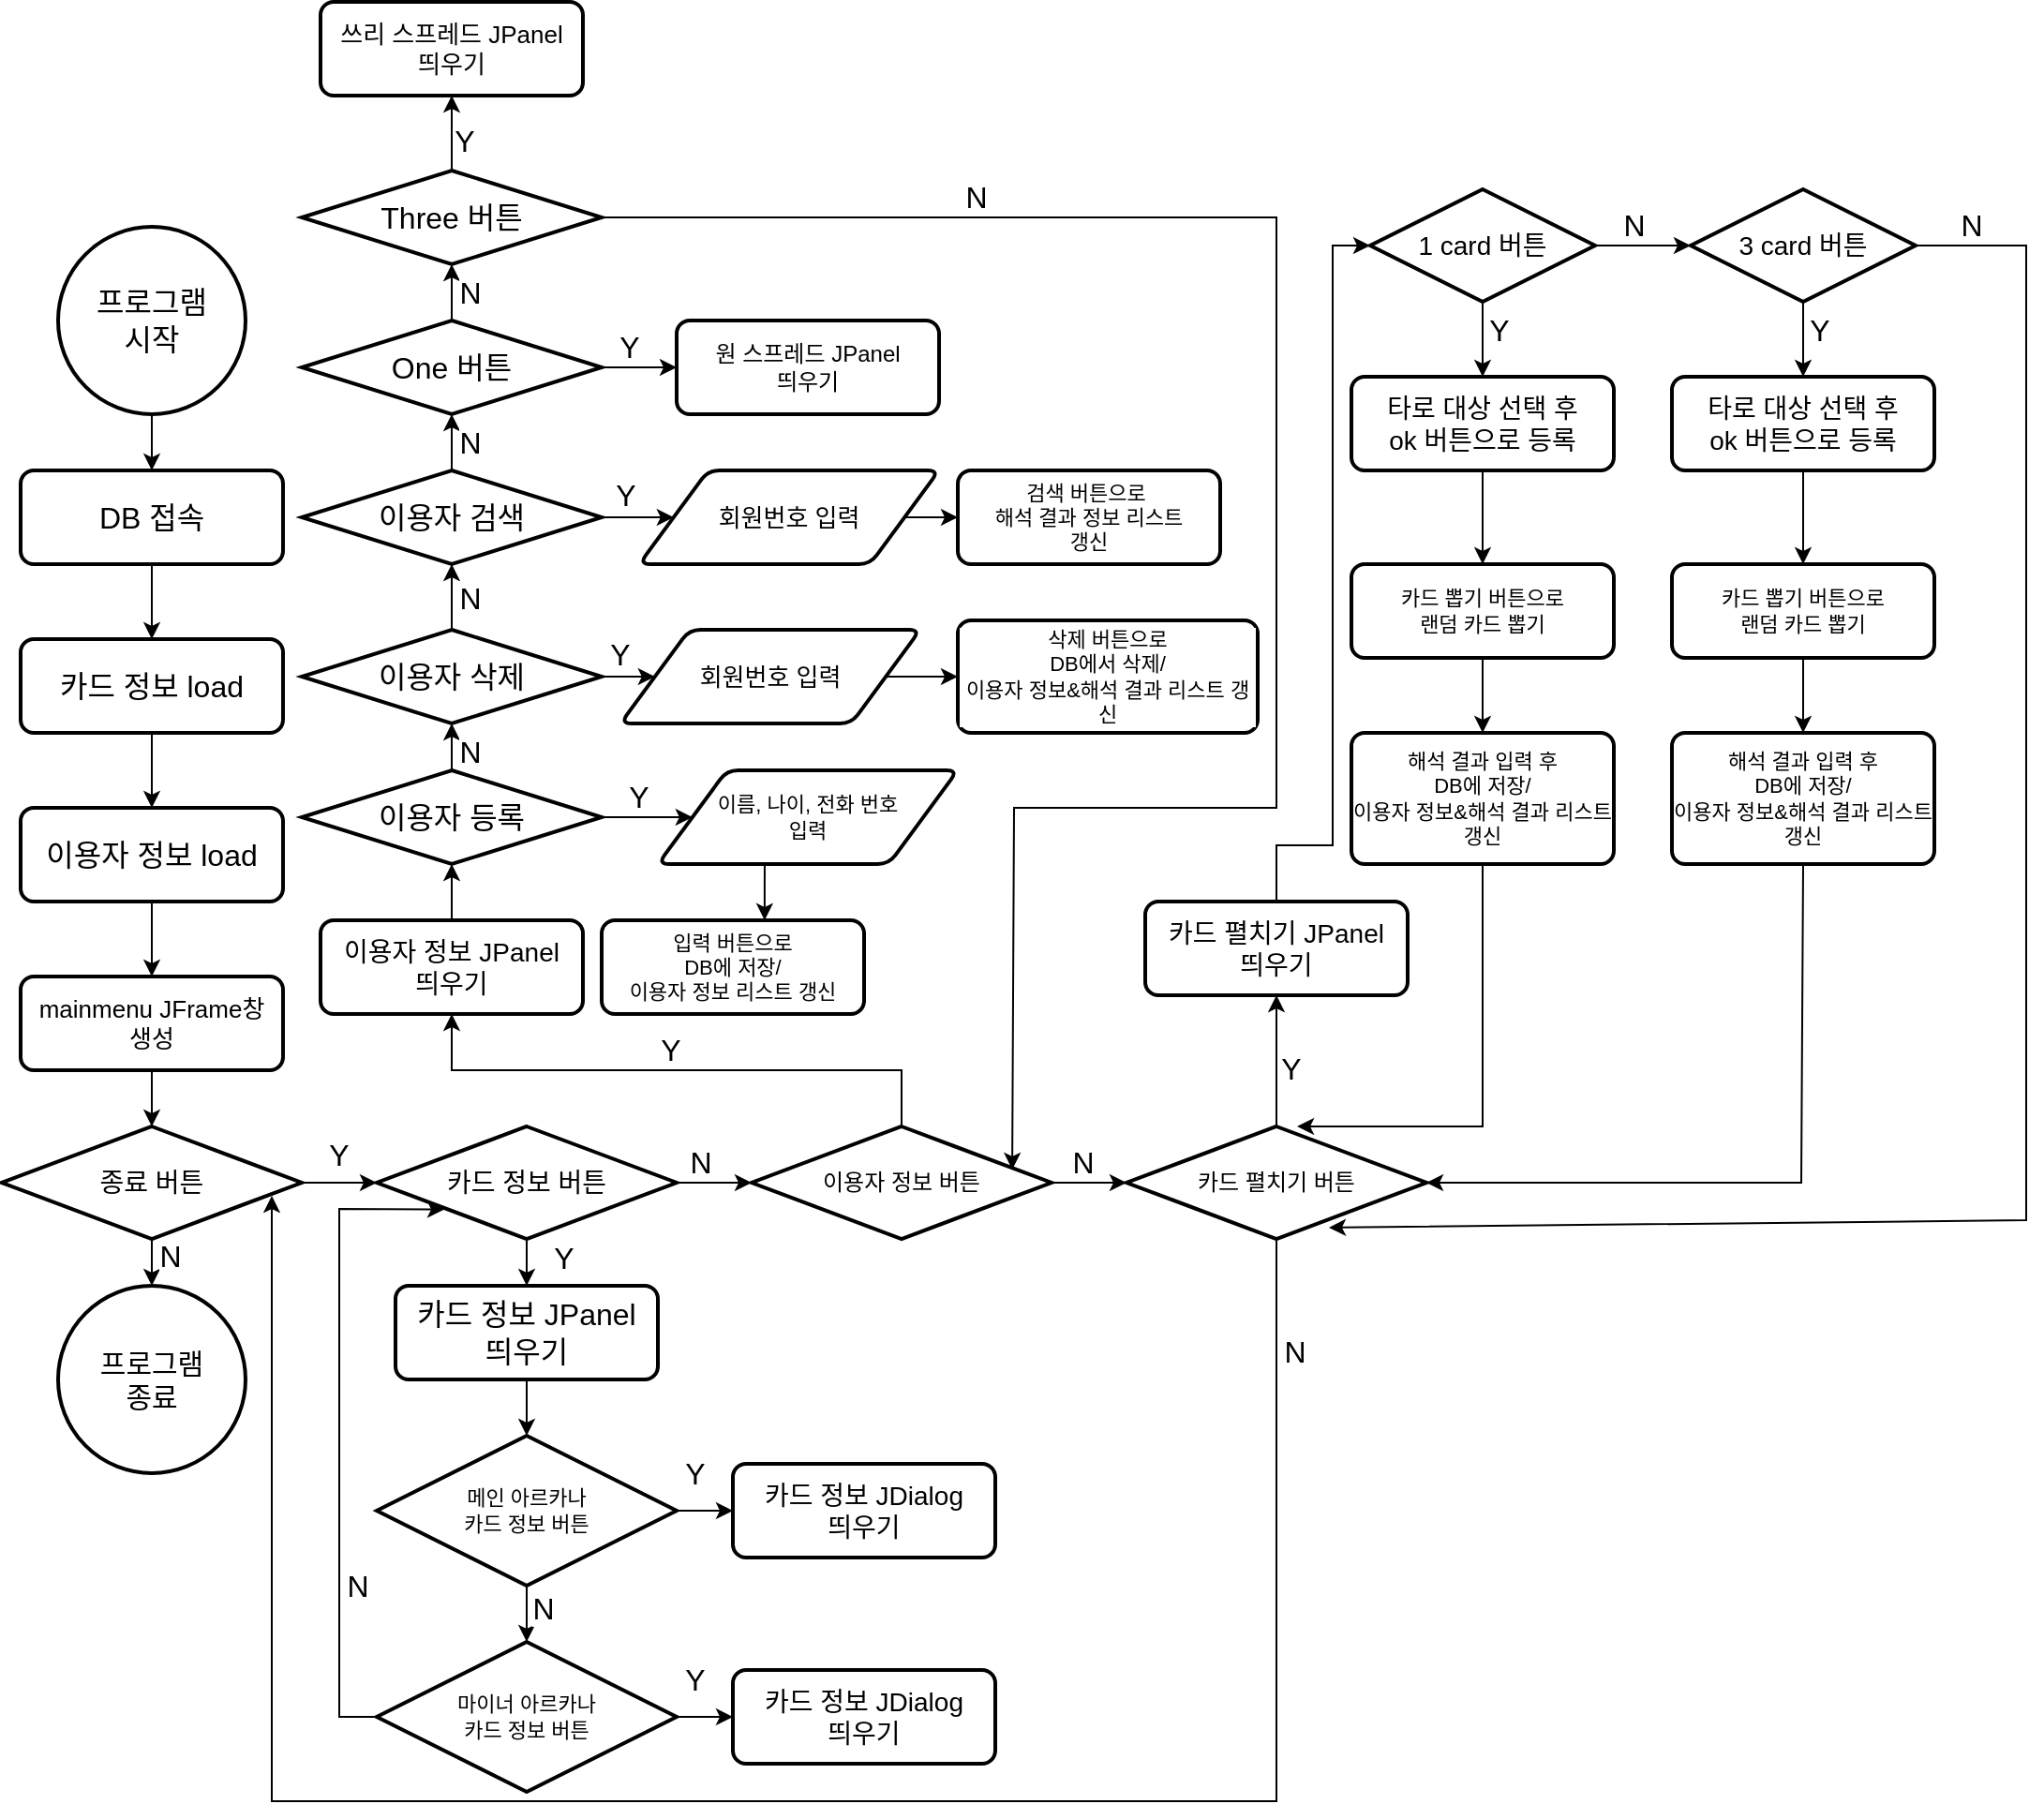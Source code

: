 <mxfile version="26.1.2">
  <diagram name="페이지-1" id="ARJOQIbu2-qGyVs0x3bv">
    <mxGraphModel dx="794" dy="1893" grid="1" gridSize="10" guides="1" tooltips="1" connect="1" arrows="1" fold="1" page="1" pageScale="1" pageWidth="827" pageHeight="1169" math="0" shadow="0">
      <root>
        <mxCell id="0" />
        <mxCell id="1" parent="0" />
        <mxCell id="8qxIZzSABNLE7XRfmwXq-87" style="edgeStyle=orthogonalEdgeStyle;rounded=0;orthogonalLoop=1;jettySize=auto;html=1;entryX=0.5;entryY=0;entryDx=0;entryDy=0;" edge="1" parent="1" source="8qxIZzSABNLE7XRfmwXq-86" target="8qxIZzSABNLE7XRfmwXq-89">
          <mxGeometry relative="1" as="geometry">
            <mxPoint x="360" y="170" as="targetPoint" />
          </mxGeometry>
        </mxCell>
        <mxCell id="8qxIZzSABNLE7XRfmwXq-86" value="&lt;font style=&quot;font-size: 16px;&quot;&gt;프로그램&lt;/font&gt;&lt;div&gt;&lt;font style=&quot;font-size: 16px;&quot;&gt;시작&lt;/font&gt;&lt;/div&gt;" style="strokeWidth=2;html=1;shape=mxgraph.flowchart.start_2;whiteSpace=wrap;" vertex="1" parent="1">
          <mxGeometry x="310" y="10" width="100" height="100" as="geometry" />
        </mxCell>
        <mxCell id="8qxIZzSABNLE7XRfmwXq-90" style="edgeStyle=none;shape=connector;rounded=0;orthogonalLoop=1;jettySize=auto;html=1;strokeColor=default;align=center;verticalAlign=middle;fontFamily=Helvetica;fontSize=11;fontColor=default;labelBackgroundColor=default;endArrow=classic;" edge="1" parent="1" source="8qxIZzSABNLE7XRfmwXq-89" target="8qxIZzSABNLE7XRfmwXq-92">
          <mxGeometry relative="1" as="geometry">
            <mxPoint x="360" y="240" as="targetPoint" />
          </mxGeometry>
        </mxCell>
        <mxCell id="8qxIZzSABNLE7XRfmwXq-89" value="&lt;font style=&quot;font-size: 16px;&quot;&gt;DB 접속&lt;/font&gt;" style="rounded=1;whiteSpace=wrap;html=1;absoluteArcSize=1;arcSize=14;strokeWidth=2;fontFamily=Helvetica;fontSize=11;fontColor=default;labelBackgroundColor=default;" vertex="1" parent="1">
          <mxGeometry x="290" y="140" width="140" height="50" as="geometry" />
        </mxCell>
        <mxCell id="8qxIZzSABNLE7XRfmwXq-93" style="edgeStyle=none;shape=connector;rounded=0;orthogonalLoop=1;jettySize=auto;html=1;exitX=0.5;exitY=1;exitDx=0;exitDy=0;strokeColor=default;align=center;verticalAlign=middle;fontFamily=Helvetica;fontSize=11;fontColor=default;labelBackgroundColor=default;endArrow=classic;entryX=0.5;entryY=0;entryDx=0;entryDy=0;" edge="1" parent="1" source="8qxIZzSABNLE7XRfmwXq-92" target="8qxIZzSABNLE7XRfmwXq-94">
          <mxGeometry relative="1" as="geometry">
            <mxPoint x="360" y="320" as="targetPoint" />
          </mxGeometry>
        </mxCell>
        <mxCell id="8qxIZzSABNLE7XRfmwXq-92" value="&lt;font style=&quot;font-size: 16px;&quot;&gt;카드 정보 load&lt;/font&gt;" style="rounded=1;whiteSpace=wrap;html=1;absoluteArcSize=1;arcSize=14;strokeWidth=2;fontFamily=Helvetica;fontSize=11;fontColor=default;labelBackgroundColor=default;" vertex="1" parent="1">
          <mxGeometry x="290" y="230" width="140" height="50" as="geometry" />
        </mxCell>
        <mxCell id="8qxIZzSABNLE7XRfmwXq-96" style="edgeStyle=none;shape=connector;rounded=0;orthogonalLoop=1;jettySize=auto;html=1;exitX=0.5;exitY=1;exitDx=0;exitDy=0;entryX=0.5;entryY=0;entryDx=0;entryDy=0;strokeColor=default;align=center;verticalAlign=middle;fontFamily=Helvetica;fontSize=11;fontColor=default;labelBackgroundColor=default;endArrow=classic;" edge="1" parent="1" source="8qxIZzSABNLE7XRfmwXq-94" target="8qxIZzSABNLE7XRfmwXq-95">
          <mxGeometry relative="1" as="geometry" />
        </mxCell>
        <mxCell id="8qxIZzSABNLE7XRfmwXq-94" value="&lt;font style=&quot;font-size: 16px;&quot;&gt;이용자 정보 load&lt;/font&gt;" style="rounded=1;whiteSpace=wrap;html=1;absoluteArcSize=1;arcSize=14;strokeWidth=2;fontFamily=Helvetica;fontSize=11;fontColor=default;labelBackgroundColor=default;" vertex="1" parent="1">
          <mxGeometry x="290" y="320" width="140" height="50" as="geometry" />
        </mxCell>
        <mxCell id="8qxIZzSABNLE7XRfmwXq-97" style="edgeStyle=none;shape=connector;rounded=0;orthogonalLoop=1;jettySize=auto;html=1;exitX=0.5;exitY=1;exitDx=0;exitDy=0;strokeColor=default;align=center;verticalAlign=middle;fontFamily=Helvetica;fontSize=11;fontColor=default;labelBackgroundColor=default;endArrow=classic;" edge="1" parent="1" source="8qxIZzSABNLE7XRfmwXq-95" target="8qxIZzSABNLE7XRfmwXq-98">
          <mxGeometry relative="1" as="geometry">
            <mxPoint x="360" y="510" as="targetPoint" />
          </mxGeometry>
        </mxCell>
        <mxCell id="8qxIZzSABNLE7XRfmwXq-95" value="&lt;font style=&quot;font-size: 13px;&quot;&gt;mainmenu JFrame창&lt;/font&gt;&lt;div&gt;&lt;font style=&quot;font-size: 13px;&quot;&gt;생성&lt;/font&gt;&lt;/div&gt;" style="rounded=1;whiteSpace=wrap;html=1;absoluteArcSize=1;arcSize=14;strokeWidth=2;fontFamily=Helvetica;fontSize=11;fontColor=default;labelBackgroundColor=default;" vertex="1" parent="1">
          <mxGeometry x="290" y="410" width="140" height="50" as="geometry" />
        </mxCell>
        <mxCell id="8qxIZzSABNLE7XRfmwXq-99" style="edgeStyle=none;shape=connector;rounded=0;orthogonalLoop=1;jettySize=auto;html=1;strokeColor=default;align=center;verticalAlign=middle;fontFamily=Helvetica;fontSize=11;fontColor=default;labelBackgroundColor=default;endArrow=classic;entryX=0.5;entryY=0;entryDx=0;entryDy=0;entryPerimeter=0;" edge="1" parent="1" source="8qxIZzSABNLE7XRfmwXq-98" target="8qxIZzSABNLE7XRfmwXq-100">
          <mxGeometry relative="1" as="geometry">
            <mxPoint x="360" y="600" as="targetPoint" />
          </mxGeometry>
        </mxCell>
        <mxCell id="8qxIZzSABNLE7XRfmwXq-101" style="edgeStyle=none;shape=connector;rounded=0;orthogonalLoop=1;jettySize=auto;html=1;exitX=1;exitY=0.5;exitDx=0;exitDy=0;exitPerimeter=0;strokeColor=default;align=center;verticalAlign=middle;fontFamily=Helvetica;fontSize=11;fontColor=default;labelBackgroundColor=default;endArrow=classic;entryX=0;entryY=0.5;entryDx=0;entryDy=0;entryPerimeter=0;" edge="1" parent="1" source="8qxIZzSABNLE7XRfmwXq-98" target="8qxIZzSABNLE7XRfmwXq-102">
          <mxGeometry relative="1" as="geometry">
            <mxPoint x="500" y="525" as="targetPoint" />
          </mxGeometry>
        </mxCell>
        <mxCell id="8qxIZzSABNLE7XRfmwXq-98" value="&lt;font style=&quot;font-size: 14px;&quot;&gt;종료 버튼&lt;/font&gt;" style="strokeWidth=2;html=1;shape=mxgraph.flowchart.decision;whiteSpace=wrap;fontFamily=Helvetica;fontSize=11;fontColor=default;labelBackgroundColor=default;" vertex="1" parent="1">
          <mxGeometry x="280" y="490" width="160" height="60" as="geometry" />
        </mxCell>
        <mxCell id="8qxIZzSABNLE7XRfmwXq-100" value="&lt;font style=&quot;font-size: 15px;&quot;&gt;프로그램&lt;/font&gt;&lt;div&gt;&lt;font style=&quot;font-size: 15px;&quot;&gt;종료&lt;/font&gt;&lt;/div&gt;" style="strokeWidth=2;html=1;shape=mxgraph.flowchart.start_2;whiteSpace=wrap;fontFamily=Helvetica;fontSize=11;fontColor=default;labelBackgroundColor=default;" vertex="1" parent="1">
          <mxGeometry x="310" y="575" width="100" height="100" as="geometry" />
        </mxCell>
        <mxCell id="8qxIZzSABNLE7XRfmwXq-116" style="edgeStyle=none;shape=connector;rounded=0;orthogonalLoop=1;jettySize=auto;html=1;exitX=1;exitY=0.5;exitDx=0;exitDy=0;exitPerimeter=0;strokeColor=default;align=center;verticalAlign=middle;fontFamily=Helvetica;fontSize=11;fontColor=default;labelBackgroundColor=default;endArrow=classic;entryX=0;entryY=0.5;entryDx=0;entryDy=0;entryPerimeter=0;" edge="1" parent="1" source="8qxIZzSABNLE7XRfmwXq-102" target="8qxIZzSABNLE7XRfmwXq-117">
          <mxGeometry relative="1" as="geometry">
            <mxPoint x="730" y="530" as="targetPoint" />
          </mxGeometry>
        </mxCell>
        <mxCell id="8qxIZzSABNLE7XRfmwXq-143" style="edgeStyle=none;shape=connector;rounded=0;orthogonalLoop=1;jettySize=auto;html=1;exitX=0.5;exitY=1;exitDx=0;exitDy=0;exitPerimeter=0;entryX=0.5;entryY=0;entryDx=0;entryDy=0;strokeColor=default;align=center;verticalAlign=middle;fontFamily=Helvetica;fontSize=11;fontColor=default;labelBackgroundColor=default;endArrow=classic;" edge="1" parent="1" source="8qxIZzSABNLE7XRfmwXq-102" target="8qxIZzSABNLE7XRfmwXq-106">
          <mxGeometry relative="1" as="geometry" />
        </mxCell>
        <mxCell id="8qxIZzSABNLE7XRfmwXq-102" value="&lt;span style=&quot;font-size: 14px;&quot;&gt;카드 정보 버튼&lt;/span&gt;" style="strokeWidth=2;html=1;shape=mxgraph.flowchart.decision;whiteSpace=wrap;fontFamily=Helvetica;fontSize=11;fontColor=default;labelBackgroundColor=default;" vertex="1" parent="1">
          <mxGeometry x="480" y="490" width="160" height="60" as="geometry" />
        </mxCell>
        <mxCell id="8qxIZzSABNLE7XRfmwXq-107" style="edgeStyle=none;shape=connector;rounded=0;orthogonalLoop=1;jettySize=auto;html=1;exitX=0.5;exitY=1;exitDx=0;exitDy=0;strokeColor=default;align=center;verticalAlign=middle;fontFamily=Helvetica;fontSize=11;fontColor=default;labelBackgroundColor=default;endArrow=classic;entryX=0.5;entryY=0;entryDx=0;entryDy=0;entryPerimeter=0;" edge="1" parent="1" source="8qxIZzSABNLE7XRfmwXq-106" target="8qxIZzSABNLE7XRfmwXq-108">
          <mxGeometry relative="1" as="geometry">
            <mxPoint x="560" y="665" as="targetPoint" />
          </mxGeometry>
        </mxCell>
        <mxCell id="8qxIZzSABNLE7XRfmwXq-106" value="&lt;span style=&quot;font-size: 16px;&quot;&gt;카드 정보 JPanel&lt;/span&gt;&lt;div&gt;&lt;span style=&quot;font-size: 16px;&quot;&gt;띄우기&lt;/span&gt;&lt;/div&gt;" style="rounded=1;whiteSpace=wrap;html=1;absoluteArcSize=1;arcSize=14;strokeWidth=2;fontFamily=Helvetica;fontSize=11;fontColor=default;labelBackgroundColor=default;" vertex="1" parent="1">
          <mxGeometry x="490" y="575" width="140" height="50" as="geometry" />
        </mxCell>
        <mxCell id="8qxIZzSABNLE7XRfmwXq-109" style="edgeStyle=none;shape=connector;rounded=0;orthogonalLoop=1;jettySize=auto;html=1;strokeColor=default;align=center;verticalAlign=middle;fontFamily=Helvetica;fontSize=11;fontColor=default;labelBackgroundColor=default;endArrow=classic;entryX=0;entryY=0.5;entryDx=0;entryDy=0;exitX=1;exitY=0.5;exitDx=0;exitDy=0;exitPerimeter=0;" edge="1" parent="1" source="8qxIZzSABNLE7XRfmwXq-108" target="8qxIZzSABNLE7XRfmwXq-110">
          <mxGeometry relative="1" as="geometry">
            <mxPoint x="690" y="695" as="targetPoint" />
          </mxGeometry>
        </mxCell>
        <mxCell id="8qxIZzSABNLE7XRfmwXq-111" style="edgeStyle=none;shape=connector;rounded=0;orthogonalLoop=1;jettySize=auto;html=1;exitX=0.5;exitY=1;exitDx=0;exitDy=0;exitPerimeter=0;strokeColor=default;align=center;verticalAlign=middle;fontFamily=Helvetica;fontSize=11;fontColor=default;labelBackgroundColor=default;endArrow=classic;entryX=0.5;entryY=0;entryDx=0;entryDy=0;entryPerimeter=0;" edge="1" parent="1" source="8qxIZzSABNLE7XRfmwXq-108" target="8qxIZzSABNLE7XRfmwXq-112">
          <mxGeometry relative="1" as="geometry">
            <mxPoint x="560" y="775" as="targetPoint" />
          </mxGeometry>
        </mxCell>
        <mxCell id="8qxIZzSABNLE7XRfmwXq-108" value="&lt;div&gt;&lt;font&gt;메인 아르카나&lt;/font&gt;&lt;/div&gt;&lt;font&gt;카드 정보 버튼&lt;/font&gt;" style="strokeWidth=2;html=1;shape=mxgraph.flowchart.decision;whiteSpace=wrap;fontFamily=Helvetica;fontSize=11;fontColor=default;labelBackgroundColor=default;" vertex="1" parent="1">
          <mxGeometry x="480" y="655" width="160" height="80" as="geometry" />
        </mxCell>
        <mxCell id="8qxIZzSABNLE7XRfmwXq-110" value="&lt;font style=&quot;font-size: 14px;&quot;&gt;카드 정보 JDialog&lt;/font&gt;&lt;div&gt;&lt;font style=&quot;font-size: 14px;&quot;&gt;띄우기&lt;/font&gt;&lt;/div&gt;" style="rounded=1;whiteSpace=wrap;html=1;absoluteArcSize=1;arcSize=14;strokeWidth=2;fontFamily=Helvetica;fontSize=11;fontColor=default;labelBackgroundColor=default;" vertex="1" parent="1">
          <mxGeometry x="670" y="670" width="140" height="50" as="geometry" />
        </mxCell>
        <mxCell id="8qxIZzSABNLE7XRfmwXq-113" style="edgeStyle=none;shape=connector;rounded=0;orthogonalLoop=1;jettySize=auto;html=1;exitX=1;exitY=0.5;exitDx=0;exitDy=0;exitPerimeter=0;strokeColor=default;align=center;verticalAlign=middle;fontFamily=Helvetica;fontSize=11;fontColor=default;labelBackgroundColor=default;endArrow=classic;entryX=0;entryY=0.5;entryDx=0;entryDy=0;" edge="1" parent="1" source="8qxIZzSABNLE7XRfmwXq-112" target="8qxIZzSABNLE7XRfmwXq-114">
          <mxGeometry relative="1" as="geometry">
            <mxPoint x="670" y="805" as="targetPoint" />
          </mxGeometry>
        </mxCell>
        <mxCell id="8qxIZzSABNLE7XRfmwXq-115" style="edgeStyle=none;shape=connector;rounded=0;orthogonalLoop=1;jettySize=auto;html=1;exitX=0;exitY=0.5;exitDx=0;exitDy=0;exitPerimeter=0;strokeColor=default;align=center;verticalAlign=middle;fontFamily=Helvetica;fontSize=11;fontColor=default;labelBackgroundColor=default;endArrow=classic;entryX=0.225;entryY=0.738;entryDx=0;entryDy=0;entryPerimeter=0;" edge="1" parent="1" source="8qxIZzSABNLE7XRfmwXq-112" target="8qxIZzSABNLE7XRfmwXq-102">
          <mxGeometry relative="1" as="geometry">
            <mxPoint x="460" y="550" as="targetPoint" />
            <Array as="points">
              <mxPoint x="460" y="805" />
              <mxPoint x="460" y="534" />
            </Array>
          </mxGeometry>
        </mxCell>
        <mxCell id="8qxIZzSABNLE7XRfmwXq-112" value="&lt;div&gt;&lt;font&gt;마이너 아르카나&lt;/font&gt;&lt;/div&gt;&lt;font&gt;카드 정보 버튼&lt;/font&gt;" style="strokeWidth=2;html=1;shape=mxgraph.flowchart.decision;whiteSpace=wrap;fontFamily=Helvetica;fontSize=11;fontColor=default;labelBackgroundColor=default;" vertex="1" parent="1">
          <mxGeometry x="480" y="765" width="160" height="80" as="geometry" />
        </mxCell>
        <mxCell id="8qxIZzSABNLE7XRfmwXq-114" value="&lt;font style=&quot;font-size: 14px;&quot;&gt;카드 정보 JDialog&lt;/font&gt;&lt;div&gt;&lt;font style=&quot;font-size: 14px;&quot;&gt;띄우기&lt;/font&gt;&lt;/div&gt;" style="rounded=1;whiteSpace=wrap;html=1;absoluteArcSize=1;arcSize=14;strokeWidth=2;fontFamily=Helvetica;fontSize=11;fontColor=default;labelBackgroundColor=default;" vertex="1" parent="1">
          <mxGeometry x="670" y="780" width="140" height="50" as="geometry" />
        </mxCell>
        <mxCell id="8qxIZzSABNLE7XRfmwXq-118" style="edgeStyle=none;shape=connector;rounded=0;orthogonalLoop=1;jettySize=auto;html=1;exitX=0.5;exitY=0;exitDx=0;exitDy=0;exitPerimeter=0;strokeColor=default;align=center;verticalAlign=middle;fontFamily=Helvetica;fontSize=11;fontColor=default;labelBackgroundColor=default;endArrow=classic;entryX=0.5;entryY=1;entryDx=0;entryDy=0;" edge="1" parent="1" source="8qxIZzSABNLE7XRfmwXq-117" target="8qxIZzSABNLE7XRfmwXq-119">
          <mxGeometry relative="1" as="geometry">
            <mxPoint x="520" y="430" as="targetPoint" />
            <Array as="points">
              <mxPoint x="760" y="460" />
              <mxPoint x="520" y="460" />
            </Array>
          </mxGeometry>
        </mxCell>
        <mxCell id="8qxIZzSABNLE7XRfmwXq-152" style="edgeStyle=none;shape=connector;rounded=0;orthogonalLoop=1;jettySize=auto;html=1;exitX=1;exitY=0.5;exitDx=0;exitDy=0;exitPerimeter=0;strokeColor=default;align=center;verticalAlign=middle;fontFamily=Helvetica;fontSize=11;fontColor=default;labelBackgroundColor=default;endArrow=classic;entryX=0;entryY=0.5;entryDx=0;entryDy=0;entryPerimeter=0;" edge="1" parent="1" source="8qxIZzSABNLE7XRfmwXq-117" target="8qxIZzSABNLE7XRfmwXq-153">
          <mxGeometry relative="1" as="geometry">
            <mxPoint x="910" y="520" as="targetPoint" />
          </mxGeometry>
        </mxCell>
        <mxCell id="8qxIZzSABNLE7XRfmwXq-117" value="&lt;font style=&quot;font-size: 12px;&quot;&gt;이용자 정보 버튼&lt;/font&gt;" style="strokeWidth=2;html=1;shape=mxgraph.flowchart.decision;whiteSpace=wrap;fontFamily=Helvetica;fontSize=11;fontColor=default;labelBackgroundColor=default;" vertex="1" parent="1">
          <mxGeometry x="680" y="490" width="160" height="60" as="geometry" />
        </mxCell>
        <mxCell id="8qxIZzSABNLE7XRfmwXq-120" style="edgeStyle=none;shape=connector;rounded=0;orthogonalLoop=1;jettySize=auto;html=1;exitX=0.5;exitY=0;exitDx=0;exitDy=0;strokeColor=default;align=center;verticalAlign=middle;fontFamily=Helvetica;fontSize=11;fontColor=default;labelBackgroundColor=default;endArrow=classic;entryX=0.5;entryY=1;entryDx=0;entryDy=0;entryPerimeter=0;" edge="1" parent="1" source="8qxIZzSABNLE7XRfmwXq-119" target="8qxIZzSABNLE7XRfmwXq-121">
          <mxGeometry relative="1" as="geometry">
            <mxPoint x="520" y="350" as="targetPoint" />
          </mxGeometry>
        </mxCell>
        <mxCell id="8qxIZzSABNLE7XRfmwXq-119" value="&lt;font style=&quot;font-size: 14px;&quot;&gt;이용자 정보 JPanel&lt;/font&gt;&lt;div&gt;&lt;font style=&quot;font-size: 14px;&quot;&gt;띄우기&lt;/font&gt;&lt;/div&gt;" style="rounded=1;whiteSpace=wrap;html=1;absoluteArcSize=1;arcSize=14;strokeWidth=2;fontFamily=Helvetica;fontSize=11;fontColor=default;labelBackgroundColor=default;" vertex="1" parent="1">
          <mxGeometry x="450" y="380" width="140" height="50" as="geometry" />
        </mxCell>
        <mxCell id="8qxIZzSABNLE7XRfmwXq-122" style="edgeStyle=none;shape=connector;rounded=0;orthogonalLoop=1;jettySize=auto;html=1;exitX=0.5;exitY=0;exitDx=0;exitDy=0;exitPerimeter=0;strokeColor=default;align=center;verticalAlign=middle;fontFamily=Helvetica;fontSize=11;fontColor=default;labelBackgroundColor=default;endArrow=classic;entryX=0.5;entryY=1;entryDx=0;entryDy=0;entryPerimeter=0;" edge="1" parent="1" source="8qxIZzSABNLE7XRfmwXq-121" target="8qxIZzSABNLE7XRfmwXq-127">
          <mxGeometry relative="1" as="geometry">
            <mxPoint x="520" y="240" as="targetPoint" />
          </mxGeometry>
        </mxCell>
        <mxCell id="8qxIZzSABNLE7XRfmwXq-123" style="edgeStyle=none;shape=connector;rounded=0;orthogonalLoop=1;jettySize=auto;html=1;exitX=1;exitY=0.5;exitDx=0;exitDy=0;exitPerimeter=0;strokeColor=default;align=center;verticalAlign=middle;fontFamily=Helvetica;fontSize=11;fontColor=default;labelBackgroundColor=default;endArrow=classic;entryX=0;entryY=0.5;entryDx=0;entryDy=0;" edge="1" parent="1" source="8qxIZzSABNLE7XRfmwXq-121" target="8qxIZzSABNLE7XRfmwXq-124">
          <mxGeometry relative="1" as="geometry">
            <mxPoint x="630" y="310" as="targetPoint" />
          </mxGeometry>
        </mxCell>
        <mxCell id="8qxIZzSABNLE7XRfmwXq-121" value="&lt;font style=&quot;font-size: 16px;&quot;&gt;이용자&amp;nbsp;&lt;/font&gt;&lt;span style=&quot;font-size: 16px; background-color: light-dark(#ffffff, var(--ge-dark-color, #121212)); color: light-dark(rgb(0, 0, 0), rgb(255, 255, 255));&quot;&gt;등록&lt;/span&gt;" style="strokeWidth=2;html=1;shape=mxgraph.flowchart.decision;whiteSpace=wrap;fontFamily=Helvetica;fontSize=11;fontColor=default;labelBackgroundColor=default;" vertex="1" parent="1">
          <mxGeometry x="440" y="300" width="160" height="50" as="geometry" />
        </mxCell>
        <mxCell id="8qxIZzSABNLE7XRfmwXq-125" style="edgeStyle=none;shape=connector;rounded=0;orthogonalLoop=1;jettySize=auto;html=1;exitX=0.356;exitY=0.96;exitDx=0;exitDy=0;strokeColor=default;align=center;verticalAlign=middle;fontFamily=Helvetica;fontSize=11;fontColor=default;labelBackgroundColor=default;endArrow=classic;exitPerimeter=0;entryX=0.621;entryY=0;entryDx=0;entryDy=0;entryPerimeter=0;" edge="1" parent="1" source="8qxIZzSABNLE7XRfmwXq-124" target="8qxIZzSABNLE7XRfmwXq-126">
          <mxGeometry relative="1" as="geometry">
            <mxPoint x="698" y="370" as="targetPoint" />
          </mxGeometry>
        </mxCell>
        <mxCell id="8qxIZzSABNLE7XRfmwXq-124" value="이름, 나이, 전화 번호&lt;div&gt;입력&lt;/div&gt;" style="shape=parallelogram;html=1;strokeWidth=2;perimeter=parallelogramPerimeter;whiteSpace=wrap;rounded=1;arcSize=12;size=0.23;fontFamily=Helvetica;fontSize=11;fontColor=default;labelBackgroundColor=default;" vertex="1" parent="1">
          <mxGeometry x="630" y="300" width="160" height="50" as="geometry" />
        </mxCell>
        <mxCell id="8qxIZzSABNLE7XRfmwXq-126" value="&lt;font&gt;입력 버튼으로&lt;/font&gt;&lt;div&gt;&lt;font&gt;DB에 저장/&lt;/font&gt;&lt;/div&gt;&lt;div&gt;&lt;font&gt;이용자 정보 리스트 갱신&lt;/font&gt;&lt;/div&gt;" style="rounded=1;whiteSpace=wrap;html=1;absoluteArcSize=1;arcSize=14;strokeWidth=2;fontFamily=Helvetica;fontSize=11;fontColor=default;labelBackgroundColor=default;" vertex="1" parent="1">
          <mxGeometry x="600" y="380" width="140" height="50" as="geometry" />
        </mxCell>
        <mxCell id="8qxIZzSABNLE7XRfmwXq-128" style="edgeStyle=none;shape=connector;rounded=0;orthogonalLoop=1;jettySize=auto;html=1;exitX=1;exitY=0.5;exitDx=0;exitDy=0;exitPerimeter=0;strokeColor=default;align=center;verticalAlign=middle;fontFamily=Helvetica;fontSize=11;fontColor=default;labelBackgroundColor=default;endArrow=classic;entryX=0;entryY=0.5;entryDx=0;entryDy=0;" edge="1" parent="1" source="8qxIZzSABNLE7XRfmwXq-127" target="8qxIZzSABNLE7XRfmwXq-129">
          <mxGeometry relative="1" as="geometry">
            <mxPoint x="650" y="200" as="targetPoint" />
          </mxGeometry>
        </mxCell>
        <mxCell id="8qxIZzSABNLE7XRfmwXq-132" style="edgeStyle=none;shape=connector;rounded=0;orthogonalLoop=1;jettySize=auto;html=1;exitX=0.5;exitY=0;exitDx=0;exitDy=0;exitPerimeter=0;strokeColor=default;align=center;verticalAlign=middle;fontFamily=Helvetica;fontSize=11;fontColor=default;labelBackgroundColor=default;endArrow=classic;entryX=0.5;entryY=1;entryDx=0;entryDy=0;entryPerimeter=0;" edge="1" parent="1" source="8qxIZzSABNLE7XRfmwXq-127" target="8qxIZzSABNLE7XRfmwXq-133">
          <mxGeometry relative="1" as="geometry">
            <mxPoint x="520" y="120" as="targetPoint" />
          </mxGeometry>
        </mxCell>
        <mxCell id="8qxIZzSABNLE7XRfmwXq-127" value="&lt;font style=&quot;font-size: 16px;&quot;&gt;이용자 삭제&lt;/font&gt;" style="strokeWidth=2;html=1;shape=mxgraph.flowchart.decision;whiteSpace=wrap;fontFamily=Helvetica;fontSize=11;fontColor=default;labelBackgroundColor=default;" vertex="1" parent="1">
          <mxGeometry x="440" y="225" width="160" height="50" as="geometry" />
        </mxCell>
        <mxCell id="8qxIZzSABNLE7XRfmwXq-144" style="edgeStyle=none;shape=connector;rounded=0;orthogonalLoop=1;jettySize=auto;html=1;exitX=1;exitY=0.5;exitDx=0;exitDy=0;entryX=0;entryY=0.5;entryDx=0;entryDy=0;strokeColor=default;align=center;verticalAlign=middle;fontFamily=Helvetica;fontSize=11;fontColor=default;labelBackgroundColor=default;endArrow=classic;" edge="1" parent="1" source="8qxIZzSABNLE7XRfmwXq-129" target="8qxIZzSABNLE7XRfmwXq-130">
          <mxGeometry relative="1" as="geometry" />
        </mxCell>
        <mxCell id="8qxIZzSABNLE7XRfmwXq-129" value="&lt;font style=&quot;font-size: 13px;&quot;&gt;회원번호 입력&lt;/font&gt;" style="shape=parallelogram;html=1;strokeWidth=2;perimeter=parallelogramPerimeter;whiteSpace=wrap;rounded=1;arcSize=12;size=0.23;fontFamily=Helvetica;fontSize=11;fontColor=default;labelBackgroundColor=default;" vertex="1" parent="1">
          <mxGeometry x="610" y="225" width="160" height="50" as="geometry" />
        </mxCell>
        <mxCell id="8qxIZzSABNLE7XRfmwXq-130" value="&lt;font&gt;삭제 버튼으로&lt;/font&gt;&lt;div&gt;&lt;font&gt;DB에서 삭제/&lt;/font&gt;&lt;/div&gt;&lt;div&gt;&lt;font&gt;이용자 정보&amp;amp;해석 결과 리스트 갱신&lt;/font&gt;&lt;/div&gt;" style="rounded=1;whiteSpace=wrap;html=1;absoluteArcSize=1;arcSize=14;strokeWidth=2;fontFamily=Helvetica;fontSize=11;fontColor=default;labelBackgroundColor=default;" vertex="1" parent="1">
          <mxGeometry x="790" y="220" width="160" height="60" as="geometry" />
        </mxCell>
        <mxCell id="8qxIZzSABNLE7XRfmwXq-134" style="edgeStyle=none;shape=connector;rounded=0;orthogonalLoop=1;jettySize=auto;html=1;exitX=1;exitY=0.5;exitDx=0;exitDy=0;exitPerimeter=0;strokeColor=default;align=center;verticalAlign=middle;fontFamily=Helvetica;fontSize=11;fontColor=default;labelBackgroundColor=default;endArrow=classic;entryX=0;entryY=0.5;entryDx=0;entryDy=0;" edge="1" parent="1" source="8qxIZzSABNLE7XRfmwXq-133" target="8qxIZzSABNLE7XRfmwXq-135">
          <mxGeometry relative="1" as="geometry">
            <mxPoint x="630" y="90" as="targetPoint" />
          </mxGeometry>
        </mxCell>
        <mxCell id="8qxIZzSABNLE7XRfmwXq-138" style="edgeStyle=none;shape=connector;rounded=0;orthogonalLoop=1;jettySize=auto;html=1;exitX=0.5;exitY=0;exitDx=0;exitDy=0;exitPerimeter=0;strokeColor=default;align=center;verticalAlign=middle;fontFamily=Helvetica;fontSize=11;fontColor=default;labelBackgroundColor=default;endArrow=classic;entryX=0.5;entryY=1;entryDx=0;entryDy=0;entryPerimeter=0;" edge="1" parent="1" source="8qxIZzSABNLE7XRfmwXq-133" target="8qxIZzSABNLE7XRfmwXq-139">
          <mxGeometry relative="1" as="geometry">
            <mxPoint x="520" y="20" as="targetPoint" />
          </mxGeometry>
        </mxCell>
        <mxCell id="8qxIZzSABNLE7XRfmwXq-133" value="&lt;span style=&quot;font-size: 16px;&quot;&gt;이용자 검색&lt;/span&gt;" style="strokeWidth=2;html=1;shape=mxgraph.flowchart.decision;whiteSpace=wrap;fontFamily=Helvetica;fontSize=11;fontColor=default;labelBackgroundColor=default;" vertex="1" parent="1">
          <mxGeometry x="440" y="140" width="160" height="50" as="geometry" />
        </mxCell>
        <mxCell id="8qxIZzSABNLE7XRfmwXq-145" style="edgeStyle=none;shape=connector;rounded=0;orthogonalLoop=1;jettySize=auto;html=1;exitX=1;exitY=0.5;exitDx=0;exitDy=0;entryX=0;entryY=0.5;entryDx=0;entryDy=0;strokeColor=default;align=center;verticalAlign=middle;fontFamily=Helvetica;fontSize=11;fontColor=default;labelBackgroundColor=default;endArrow=classic;" edge="1" parent="1" source="8qxIZzSABNLE7XRfmwXq-135" target="8qxIZzSABNLE7XRfmwXq-136">
          <mxGeometry relative="1" as="geometry" />
        </mxCell>
        <mxCell id="8qxIZzSABNLE7XRfmwXq-135" value="&lt;font style=&quot;font-size: 13px;&quot;&gt;회원번호 입력&lt;/font&gt;" style="shape=parallelogram;html=1;strokeWidth=2;perimeter=parallelogramPerimeter;whiteSpace=wrap;rounded=1;arcSize=12;size=0.23;fontFamily=Helvetica;fontSize=11;fontColor=default;labelBackgroundColor=default;" vertex="1" parent="1">
          <mxGeometry x="620" y="140" width="160" height="50" as="geometry" />
        </mxCell>
        <mxCell id="8qxIZzSABNLE7XRfmwXq-136" value="검색 버튼으로&amp;nbsp;&lt;div&gt;해석 결과 정보 리스트&lt;/div&gt;&lt;div&gt;갱신&lt;/div&gt;" style="rounded=1;whiteSpace=wrap;html=1;absoluteArcSize=1;arcSize=14;strokeWidth=2;fontFamily=Helvetica;fontSize=11;fontColor=default;labelBackgroundColor=default;" vertex="1" parent="1">
          <mxGeometry x="790" y="140" width="140" height="50" as="geometry" />
        </mxCell>
        <mxCell id="8qxIZzSABNLE7XRfmwXq-147" style="edgeStyle=none;shape=connector;rounded=0;orthogonalLoop=1;jettySize=auto;html=1;exitX=1;exitY=0.5;exitDx=0;exitDy=0;exitPerimeter=0;strokeColor=default;align=center;verticalAlign=middle;fontFamily=Helvetica;fontSize=11;fontColor=default;labelBackgroundColor=default;endArrow=classic;entryX=0;entryY=0.5;entryDx=0;entryDy=0;" edge="1" parent="1" source="8qxIZzSABNLE7XRfmwXq-139" target="8qxIZzSABNLE7XRfmwXq-148">
          <mxGeometry relative="1" as="geometry">
            <mxPoint x="670" y="85" as="targetPoint" />
          </mxGeometry>
        </mxCell>
        <mxCell id="8qxIZzSABNLE7XRfmwXq-139" value="&lt;span style=&quot;font-size: 16px;&quot;&gt;One 버튼&lt;/span&gt;" style="strokeWidth=2;html=1;shape=mxgraph.flowchart.decision;whiteSpace=wrap;fontFamily=Helvetica;fontSize=11;fontColor=default;labelBackgroundColor=default;" vertex="1" parent="1">
          <mxGeometry x="440" y="60" width="160" height="50" as="geometry" />
        </mxCell>
        <mxCell id="8qxIZzSABNLE7XRfmwXq-141" style="edgeStyle=none;shape=connector;rounded=0;orthogonalLoop=1;jettySize=auto;html=1;entryX=0.5;entryY=1;entryDx=0;entryDy=0;entryPerimeter=0;strokeColor=default;align=center;verticalAlign=middle;fontFamily=Helvetica;fontSize=11;fontColor=default;labelBackgroundColor=default;endArrow=classic;exitX=0.5;exitY=0;exitDx=0;exitDy=0;exitPerimeter=0;" edge="1" parent="1" source="8qxIZzSABNLE7XRfmwXq-139" target="8qxIZzSABNLE7XRfmwXq-146">
          <mxGeometry relative="1" as="geometry">
            <mxPoint x="520" y="-90" as="targetPoint" />
          </mxGeometry>
        </mxCell>
        <mxCell id="8qxIZzSABNLE7XRfmwXq-150" style="edgeStyle=none;shape=connector;rounded=0;orthogonalLoop=1;jettySize=auto;html=1;exitX=0.5;exitY=0;exitDx=0;exitDy=0;exitPerimeter=0;entryX=0.5;entryY=1;entryDx=0;entryDy=0;strokeColor=default;align=center;verticalAlign=middle;fontFamily=Helvetica;fontSize=11;fontColor=default;labelBackgroundColor=default;endArrow=classic;" edge="1" parent="1" source="8qxIZzSABNLE7XRfmwXq-146" target="8qxIZzSABNLE7XRfmwXq-149">
          <mxGeometry relative="1" as="geometry" />
        </mxCell>
        <mxCell id="8qxIZzSABNLE7XRfmwXq-151" style="edgeStyle=none;shape=connector;rounded=0;orthogonalLoop=1;jettySize=auto;html=1;exitX=1;exitY=0.5;exitDx=0;exitDy=0;exitPerimeter=0;strokeColor=default;align=center;verticalAlign=middle;fontFamily=Helvetica;fontSize=11;fontColor=default;labelBackgroundColor=default;endArrow=classic;entryX=0.869;entryY=0.383;entryDx=0;entryDy=0;entryPerimeter=0;" edge="1" parent="1" source="8qxIZzSABNLE7XRfmwXq-146" target="8qxIZzSABNLE7XRfmwXq-117">
          <mxGeometry relative="1" as="geometry">
            <mxPoint x="820" y="470" as="targetPoint" />
            <Array as="points">
              <mxPoint x="960" y="5" />
              <mxPoint x="960" y="320" />
              <mxPoint x="820" y="320" />
            </Array>
          </mxGeometry>
        </mxCell>
        <mxCell id="8qxIZzSABNLE7XRfmwXq-146" value="&lt;span style=&quot;font-size: 16px;&quot;&gt;Three 버튼&lt;/span&gt;" style="strokeWidth=2;html=1;shape=mxgraph.flowchart.decision;whiteSpace=wrap;fontFamily=Helvetica;fontSize=11;fontColor=default;labelBackgroundColor=default;" vertex="1" parent="1">
          <mxGeometry x="440" y="-20" width="160" height="50" as="geometry" />
        </mxCell>
        <mxCell id="8qxIZzSABNLE7XRfmwXq-148" value="&lt;font style=&quot;font-size: 12px;&quot;&gt;원 스프레드 JPanel&lt;/font&gt;&lt;div&gt;&lt;font style=&quot;font-size: 12px;&quot;&gt;띄우기&lt;/font&gt;&lt;/div&gt;" style="rounded=1;whiteSpace=wrap;html=1;absoluteArcSize=1;arcSize=14;strokeWidth=2;fontFamily=Helvetica;fontSize=11;fontColor=default;labelBackgroundColor=default;" vertex="1" parent="1">
          <mxGeometry x="640" y="60" width="140" height="50" as="geometry" />
        </mxCell>
        <mxCell id="8qxIZzSABNLE7XRfmwXq-149" value="&lt;font style=&quot;font-size: 13px;&quot;&gt;쓰리 스프레드 JPanel&lt;/font&gt;&lt;div&gt;&lt;font style=&quot;font-size: 13px;&quot;&gt;띄우기&lt;/font&gt;&lt;/div&gt;" style="rounded=1;whiteSpace=wrap;html=1;absoluteArcSize=1;arcSize=14;strokeWidth=2;fontFamily=Helvetica;fontSize=11;fontColor=default;labelBackgroundColor=default;" vertex="1" parent="1">
          <mxGeometry x="450" y="-110" width="140" height="50" as="geometry" />
        </mxCell>
        <mxCell id="8qxIZzSABNLE7XRfmwXq-154" style="edgeStyle=none;shape=connector;rounded=0;orthogonalLoop=1;jettySize=auto;html=1;exitX=0.5;exitY=1;exitDx=0;exitDy=0;exitPerimeter=0;strokeColor=default;align=center;verticalAlign=middle;fontFamily=Helvetica;fontSize=11;fontColor=default;labelBackgroundColor=default;endArrow=classic;entryX=0.9;entryY=0.617;entryDx=0;entryDy=0;entryPerimeter=0;" edge="1" parent="1" source="8qxIZzSABNLE7XRfmwXq-153" target="8qxIZzSABNLE7XRfmwXq-98">
          <mxGeometry relative="1" as="geometry">
            <mxPoint x="450" y="570" as="targetPoint" />
            <Array as="points">
              <mxPoint x="960" y="850" />
              <mxPoint x="424" y="850" />
            </Array>
          </mxGeometry>
        </mxCell>
        <mxCell id="8qxIZzSABNLE7XRfmwXq-158" style="edgeStyle=none;shape=connector;rounded=0;orthogonalLoop=1;jettySize=auto;html=1;exitX=0.5;exitY=0;exitDx=0;exitDy=0;exitPerimeter=0;entryX=0.5;entryY=1;entryDx=0;entryDy=0;strokeColor=default;align=center;verticalAlign=middle;fontFamily=Helvetica;fontSize=11;fontColor=default;labelBackgroundColor=default;endArrow=classic;" edge="1" parent="1" source="8qxIZzSABNLE7XRfmwXq-153" target="8qxIZzSABNLE7XRfmwXq-157">
          <mxGeometry relative="1" as="geometry" />
        </mxCell>
        <mxCell id="8qxIZzSABNLE7XRfmwXq-153" value="&lt;span style=&quot;font-size: 12px;&quot;&gt;카드 펼치기 버튼&lt;/span&gt;" style="strokeWidth=2;html=1;shape=mxgraph.flowchart.decision;whiteSpace=wrap;fontFamily=Helvetica;fontSize=11;fontColor=default;labelBackgroundColor=default;" vertex="1" parent="1">
          <mxGeometry x="880" y="490" width="160" height="60" as="geometry" />
        </mxCell>
        <mxCell id="8qxIZzSABNLE7XRfmwXq-159" style="edgeStyle=none;shape=connector;rounded=0;orthogonalLoop=1;jettySize=auto;html=1;exitX=0.5;exitY=0;exitDx=0;exitDy=0;strokeColor=default;align=center;verticalAlign=middle;fontFamily=Helvetica;fontSize=11;fontColor=default;labelBackgroundColor=default;endArrow=classic;entryX=0;entryY=0.5;entryDx=0;entryDy=0;entryPerimeter=0;" edge="1" parent="1" source="8qxIZzSABNLE7XRfmwXq-157" target="8qxIZzSABNLE7XRfmwXq-160">
          <mxGeometry relative="1" as="geometry">
            <mxPoint x="990" y="-50" as="targetPoint" />
            <Array as="points">
              <mxPoint x="960" y="340" />
              <mxPoint x="990" y="340" />
              <mxPoint x="990" y="20" />
            </Array>
          </mxGeometry>
        </mxCell>
        <mxCell id="8qxIZzSABNLE7XRfmwXq-157" value="&lt;font style=&quot;font-size: 14px;&quot;&gt;카드 펼치기 JPanel&lt;/font&gt;&lt;div&gt;&lt;font style=&quot;font-size: 14px;&quot;&gt;띄우기&lt;/font&gt;&lt;/div&gt;" style="rounded=1;whiteSpace=wrap;html=1;absoluteArcSize=1;arcSize=14;strokeWidth=2;fontFamily=Helvetica;fontSize=11;fontColor=default;labelBackgroundColor=default;" vertex="1" parent="1">
          <mxGeometry x="890" y="370" width="140" height="50" as="geometry" />
        </mxCell>
        <mxCell id="8qxIZzSABNLE7XRfmwXq-161" style="edgeStyle=none;shape=connector;rounded=0;orthogonalLoop=1;jettySize=auto;html=1;exitX=0.5;exitY=1;exitDx=0;exitDy=0;exitPerimeter=0;strokeColor=default;align=center;verticalAlign=middle;fontFamily=Helvetica;fontSize=11;fontColor=default;labelBackgroundColor=default;endArrow=classic;entryX=0.5;entryY=0;entryDx=0;entryDy=0;" edge="1" parent="1" source="8qxIZzSABNLE7XRfmwXq-160" target="8qxIZzSABNLE7XRfmwXq-162">
          <mxGeometry relative="1" as="geometry">
            <mxPoint x="1070" y="80" as="targetPoint" />
          </mxGeometry>
        </mxCell>
        <mxCell id="8qxIZzSABNLE7XRfmwXq-169" style="edgeStyle=none;shape=connector;rounded=0;orthogonalLoop=1;jettySize=auto;html=1;exitX=1;exitY=0.5;exitDx=0;exitDy=0;exitPerimeter=0;strokeColor=default;align=center;verticalAlign=middle;fontFamily=Helvetica;fontSize=11;fontColor=default;labelBackgroundColor=default;endArrow=classic;entryX=0;entryY=0.5;entryDx=0;entryDy=0;entryPerimeter=0;" edge="1" parent="1" source="8qxIZzSABNLE7XRfmwXq-160" target="8qxIZzSABNLE7XRfmwXq-170">
          <mxGeometry relative="1" as="geometry">
            <mxPoint x="1190" y="20" as="targetPoint" />
          </mxGeometry>
        </mxCell>
        <mxCell id="8qxIZzSABNLE7XRfmwXq-160" value="&lt;font style=&quot;font-size: 14px;&quot;&gt;1 card 버튼&lt;/font&gt;" style="strokeWidth=2;html=1;shape=mxgraph.flowchart.decision;whiteSpace=wrap;fontFamily=Helvetica;fontSize=11;fontColor=default;labelBackgroundColor=default;" vertex="1" parent="1">
          <mxGeometry x="1010" y="-10" width="120" height="60" as="geometry" />
        </mxCell>
        <mxCell id="8qxIZzSABNLE7XRfmwXq-163" style="edgeStyle=none;shape=connector;rounded=0;orthogonalLoop=1;jettySize=auto;html=1;exitX=0.5;exitY=1;exitDx=0;exitDy=0;strokeColor=default;align=center;verticalAlign=middle;fontFamily=Helvetica;fontSize=11;fontColor=default;labelBackgroundColor=default;endArrow=classic;entryX=0.5;entryY=0;entryDx=0;entryDy=0;" edge="1" parent="1" source="8qxIZzSABNLE7XRfmwXq-162" target="8qxIZzSABNLE7XRfmwXq-164">
          <mxGeometry relative="1" as="geometry">
            <mxPoint x="1070" y="170" as="targetPoint" />
          </mxGeometry>
        </mxCell>
        <mxCell id="8qxIZzSABNLE7XRfmwXq-162" value="&lt;font style=&quot;font-size: 14px;&quot;&gt;타로 대상 선택 후&lt;/font&gt;&lt;div&gt;&lt;font style=&quot;font-size: 14px;&quot;&gt;ok 버튼으로 등록&lt;/font&gt;&lt;/div&gt;" style="rounded=1;whiteSpace=wrap;html=1;absoluteArcSize=1;arcSize=14;strokeWidth=2;fontFamily=Helvetica;fontSize=11;fontColor=default;labelBackgroundColor=default;" vertex="1" parent="1">
          <mxGeometry x="1000" y="90" width="140" height="50" as="geometry" />
        </mxCell>
        <mxCell id="8qxIZzSABNLE7XRfmwXq-166" style="edgeStyle=none;shape=connector;rounded=0;orthogonalLoop=1;jettySize=auto;html=1;exitX=0.5;exitY=1;exitDx=0;exitDy=0;strokeColor=default;align=center;verticalAlign=middle;fontFamily=Helvetica;fontSize=11;fontColor=default;labelBackgroundColor=default;endArrow=classic;entryX=0.5;entryY=0;entryDx=0;entryDy=0;" edge="1" parent="1" source="8qxIZzSABNLE7XRfmwXq-164" target="8qxIZzSABNLE7XRfmwXq-167">
          <mxGeometry relative="1" as="geometry">
            <mxPoint x="1070" y="280" as="targetPoint" />
          </mxGeometry>
        </mxCell>
        <mxCell id="8qxIZzSABNLE7XRfmwXq-164" value="카드 뽑기 버튼으로&lt;div&gt;랜덤 카드 뽑기&lt;/div&gt;" style="rounded=1;whiteSpace=wrap;html=1;absoluteArcSize=1;arcSize=14;strokeWidth=2;fontFamily=Helvetica;fontSize=11;fontColor=default;labelBackgroundColor=default;" vertex="1" parent="1">
          <mxGeometry x="1000" y="190" width="140" height="50" as="geometry" />
        </mxCell>
        <mxCell id="8qxIZzSABNLE7XRfmwXq-168" style="edgeStyle=none;shape=connector;rounded=0;orthogonalLoop=1;jettySize=auto;html=1;exitX=0.5;exitY=1;exitDx=0;exitDy=0;strokeColor=default;align=center;verticalAlign=middle;fontFamily=Helvetica;fontSize=11;fontColor=default;labelBackgroundColor=default;endArrow=classic;entryX=0.569;entryY=0;entryDx=0;entryDy=0;entryPerimeter=0;" edge="1" parent="1" source="8qxIZzSABNLE7XRfmwXq-167" target="8qxIZzSABNLE7XRfmwXq-153">
          <mxGeometry relative="1" as="geometry">
            <mxPoint x="1070" y="620" as="targetPoint" />
            <Array as="points">
              <mxPoint x="1070" y="490" />
            </Array>
          </mxGeometry>
        </mxCell>
        <mxCell id="8qxIZzSABNLE7XRfmwXq-167" value="해석 결과 입력 후&lt;div&gt;DB에 저장/&lt;/div&gt;&lt;div&gt;이용자 정보&amp;amp;해석 결과 리스트 갱신&lt;/div&gt;" style="rounded=1;whiteSpace=wrap;html=1;absoluteArcSize=1;arcSize=14;strokeWidth=2;fontFamily=Helvetica;fontSize=11;fontColor=default;labelBackgroundColor=default;" vertex="1" parent="1">
          <mxGeometry x="1000" y="280" width="140" height="70" as="geometry" />
        </mxCell>
        <mxCell id="8qxIZzSABNLE7XRfmwXq-176" style="edgeStyle=none;shape=connector;rounded=0;orthogonalLoop=1;jettySize=auto;html=1;exitX=0.5;exitY=1;exitDx=0;exitDy=0;exitPerimeter=0;entryX=0.5;entryY=0;entryDx=0;entryDy=0;strokeColor=default;align=center;verticalAlign=middle;fontFamily=Helvetica;fontSize=11;fontColor=default;labelBackgroundColor=default;endArrow=classic;" edge="1" parent="1" source="8qxIZzSABNLE7XRfmwXq-170" target="8qxIZzSABNLE7XRfmwXq-172">
          <mxGeometry relative="1" as="geometry" />
        </mxCell>
        <mxCell id="8qxIZzSABNLE7XRfmwXq-178" style="edgeStyle=none;shape=connector;rounded=0;orthogonalLoop=1;jettySize=auto;html=1;exitX=1;exitY=0.5;exitDx=0;exitDy=0;exitPerimeter=0;strokeColor=default;align=center;verticalAlign=middle;fontFamily=Helvetica;fontSize=11;fontColor=default;labelBackgroundColor=default;endArrow=classic;entryX=0.675;entryY=0.9;entryDx=0;entryDy=0;entryPerimeter=0;" edge="1" parent="1" source="8qxIZzSABNLE7XRfmwXq-170" target="8qxIZzSABNLE7XRfmwXq-153">
          <mxGeometry relative="1" as="geometry">
            <mxPoint x="1030" y="560" as="targetPoint" />
            <Array as="points">
              <mxPoint x="1360" y="20" />
              <mxPoint x="1360" y="540" />
            </Array>
          </mxGeometry>
        </mxCell>
        <mxCell id="8qxIZzSABNLE7XRfmwXq-170" value="&lt;font style=&quot;font-size: 14px;&quot;&gt;3 card 버튼&lt;/font&gt;" style="strokeWidth=2;html=1;shape=mxgraph.flowchart.decision;whiteSpace=wrap;fontFamily=Helvetica;fontSize=11;fontColor=default;labelBackgroundColor=default;" vertex="1" parent="1">
          <mxGeometry x="1181" y="-10" width="120" height="60" as="geometry" />
        </mxCell>
        <mxCell id="8qxIZzSABNLE7XRfmwXq-171" style="edgeStyle=none;shape=connector;rounded=0;orthogonalLoop=1;jettySize=auto;html=1;exitX=0.5;exitY=1;exitDx=0;exitDy=0;strokeColor=default;align=center;verticalAlign=middle;fontFamily=Helvetica;fontSize=11;fontColor=default;labelBackgroundColor=default;endArrow=classic;entryX=0.5;entryY=0;entryDx=0;entryDy=0;" edge="1" parent="1" source="8qxIZzSABNLE7XRfmwXq-172" target="8qxIZzSABNLE7XRfmwXq-174">
          <mxGeometry relative="1" as="geometry">
            <mxPoint x="1241" y="170" as="targetPoint" />
          </mxGeometry>
        </mxCell>
        <mxCell id="8qxIZzSABNLE7XRfmwXq-172" value="&lt;font style=&quot;font-size: 14px;&quot;&gt;타로 대상 선택 후&lt;/font&gt;&lt;div&gt;&lt;font style=&quot;font-size: 14px;&quot;&gt;ok 버튼으로 등록&lt;/font&gt;&lt;/div&gt;" style="rounded=1;whiteSpace=wrap;html=1;absoluteArcSize=1;arcSize=14;strokeWidth=2;fontFamily=Helvetica;fontSize=11;fontColor=default;labelBackgroundColor=default;" vertex="1" parent="1">
          <mxGeometry x="1171" y="90" width="140" height="50" as="geometry" />
        </mxCell>
        <mxCell id="8qxIZzSABNLE7XRfmwXq-173" style="edgeStyle=none;shape=connector;rounded=0;orthogonalLoop=1;jettySize=auto;html=1;exitX=0.5;exitY=1;exitDx=0;exitDy=0;strokeColor=default;align=center;verticalAlign=middle;fontFamily=Helvetica;fontSize=11;fontColor=default;labelBackgroundColor=default;endArrow=classic;entryX=0.5;entryY=0;entryDx=0;entryDy=0;" edge="1" parent="1" source="8qxIZzSABNLE7XRfmwXq-174" target="8qxIZzSABNLE7XRfmwXq-175">
          <mxGeometry relative="1" as="geometry">
            <mxPoint x="1241" y="280" as="targetPoint" />
          </mxGeometry>
        </mxCell>
        <mxCell id="8qxIZzSABNLE7XRfmwXq-174" value="카드 뽑기 버튼으로&lt;div&gt;랜덤 카드 뽑기&lt;/div&gt;" style="rounded=1;whiteSpace=wrap;html=1;absoluteArcSize=1;arcSize=14;strokeWidth=2;fontFamily=Helvetica;fontSize=11;fontColor=default;labelBackgroundColor=default;" vertex="1" parent="1">
          <mxGeometry x="1171" y="190" width="140" height="50" as="geometry" />
        </mxCell>
        <mxCell id="8qxIZzSABNLE7XRfmwXq-177" style="edgeStyle=none;shape=connector;rounded=0;orthogonalLoop=1;jettySize=auto;html=1;exitX=0.5;exitY=1;exitDx=0;exitDy=0;strokeColor=default;align=center;verticalAlign=middle;fontFamily=Helvetica;fontSize=11;fontColor=default;labelBackgroundColor=default;endArrow=classic;entryX=1;entryY=0.5;entryDx=0;entryDy=0;entryPerimeter=0;" edge="1" parent="1" source="8qxIZzSABNLE7XRfmwXq-175" target="8qxIZzSABNLE7XRfmwXq-153">
          <mxGeometry relative="1" as="geometry">
            <mxPoint x="1241" y="584" as="targetPoint" />
            <Array as="points">
              <mxPoint x="1240" y="520" />
            </Array>
          </mxGeometry>
        </mxCell>
        <mxCell id="8qxIZzSABNLE7XRfmwXq-175" value="해석 결과 입력 후&lt;div&gt;DB에 저장/&lt;/div&gt;&lt;div&gt;이용자 정보&amp;amp;해석 결과 리스트 갱신&lt;/div&gt;" style="rounded=1;whiteSpace=wrap;html=1;absoluteArcSize=1;arcSize=14;strokeWidth=2;fontFamily=Helvetica;fontSize=11;fontColor=default;labelBackgroundColor=default;" vertex="1" parent="1">
          <mxGeometry x="1171" y="280" width="140" height="70" as="geometry" />
        </mxCell>
        <mxCell id="8qxIZzSABNLE7XRfmwXq-179" value="&lt;font style=&quot;font-size: 16px;&quot;&gt;Y&lt;/font&gt;" style="text;html=1;align=center;verticalAlign=middle;whiteSpace=wrap;rounded=0;fontFamily=Helvetica;fontSize=11;fontColor=default;labelBackgroundColor=default;" vertex="1" parent="1">
          <mxGeometry x="430" y="490" width="60" height="30" as="geometry" />
        </mxCell>
        <mxCell id="8qxIZzSABNLE7XRfmwXq-180" value="&lt;font style=&quot;font-size: 16px;&quot;&gt;Y&lt;/font&gt;" style="text;html=1;align=center;verticalAlign=middle;whiteSpace=wrap;rounded=0;fontFamily=Helvetica;fontSize=11;fontColor=default;labelBackgroundColor=default;" vertex="1" parent="1">
          <mxGeometry x="550" y="545" width="60" height="30" as="geometry" />
        </mxCell>
        <mxCell id="8qxIZzSABNLE7XRfmwXq-181" value="&lt;font style=&quot;font-size: 16px;&quot;&gt;Y&lt;/font&gt;" style="text;html=1;align=center;verticalAlign=middle;whiteSpace=wrap;rounded=0;fontFamily=Helvetica;fontSize=11;fontColor=default;labelBackgroundColor=default;" vertex="1" parent="1">
          <mxGeometry x="620" y="660" width="60" height="30" as="geometry" />
        </mxCell>
        <mxCell id="8qxIZzSABNLE7XRfmwXq-182" value="&lt;font style=&quot;font-size: 16px;&quot;&gt;Y&lt;/font&gt;" style="text;html=1;align=center;verticalAlign=middle;whiteSpace=wrap;rounded=0;fontFamily=Helvetica;fontSize=11;fontColor=default;labelBackgroundColor=default;" vertex="1" parent="1">
          <mxGeometry x="620" y="770" width="60" height="30" as="geometry" />
        </mxCell>
        <mxCell id="8qxIZzSABNLE7XRfmwXq-183" value="&lt;font style=&quot;font-size: 16px;&quot;&gt;Y&lt;/font&gt;" style="text;html=1;align=center;verticalAlign=middle;whiteSpace=wrap;rounded=0;fontFamily=Helvetica;fontSize=11;fontColor=default;labelBackgroundColor=default;" vertex="1" parent="1">
          <mxGeometry x="580" y="223" width="60" height="30" as="geometry" />
        </mxCell>
        <mxCell id="8qxIZzSABNLE7XRfmwXq-184" value="&lt;font style=&quot;font-size: 16px;&quot;&gt;Y&lt;/font&gt;" style="text;html=1;align=center;verticalAlign=middle;whiteSpace=wrap;rounded=0;fontFamily=Helvetica;fontSize=11;fontColor=default;labelBackgroundColor=default;" vertex="1" parent="1">
          <mxGeometry x="590" y="299" width="60" height="30" as="geometry" />
        </mxCell>
        <mxCell id="8qxIZzSABNLE7XRfmwXq-185" value="&lt;font style=&quot;font-size: 16px;&quot;&gt;Y&lt;/font&gt;" style="text;html=1;align=center;verticalAlign=middle;whiteSpace=wrap;rounded=0;fontFamily=Helvetica;fontSize=11;fontColor=default;labelBackgroundColor=default;" vertex="1" parent="1">
          <mxGeometry x="583" y="138" width="60" height="30" as="geometry" />
        </mxCell>
        <mxCell id="8qxIZzSABNLE7XRfmwXq-186" value="&lt;font style=&quot;font-size: 16px;&quot;&gt;Y&lt;/font&gt;" style="text;html=1;align=center;verticalAlign=middle;whiteSpace=wrap;rounded=0;fontFamily=Helvetica;fontSize=11;fontColor=default;labelBackgroundColor=default;" vertex="1" parent="1">
          <mxGeometry x="607" y="434" width="60" height="30" as="geometry" />
        </mxCell>
        <mxCell id="8qxIZzSABNLE7XRfmwXq-187" value="&lt;font style=&quot;font-size: 16px;&quot;&gt;Y&lt;/font&gt;" style="text;html=1;align=center;verticalAlign=middle;whiteSpace=wrap;rounded=0;fontFamily=Helvetica;fontSize=11;fontColor=default;labelBackgroundColor=default;" vertex="1" parent="1">
          <mxGeometry x="585" y="59" width="60" height="30" as="geometry" />
        </mxCell>
        <mxCell id="8qxIZzSABNLE7XRfmwXq-188" value="&lt;font style=&quot;font-size: 16px;&quot;&gt;Y&lt;/font&gt;" style="text;html=1;align=center;verticalAlign=middle;whiteSpace=wrap;rounded=0;fontFamily=Helvetica;fontSize=11;fontColor=default;labelBackgroundColor=default;" vertex="1" parent="1">
          <mxGeometry x="497" y="-51" width="60" height="30" as="geometry" />
        </mxCell>
        <mxCell id="8qxIZzSABNLE7XRfmwXq-189" value="&lt;font style=&quot;font-size: 16px;&quot;&gt;Y&lt;/font&gt;" style="text;html=1;align=center;verticalAlign=middle;whiteSpace=wrap;rounded=0;fontFamily=Helvetica;fontSize=11;fontColor=default;labelBackgroundColor=default;" vertex="1" parent="1">
          <mxGeometry x="938" y="444" width="60" height="30" as="geometry" />
        </mxCell>
        <mxCell id="8qxIZzSABNLE7XRfmwXq-190" value="&lt;font style=&quot;font-size: 16px;&quot;&gt;Y&lt;/font&gt;" style="text;html=1;align=center;verticalAlign=middle;whiteSpace=wrap;rounded=0;fontFamily=Helvetica;fontSize=11;fontColor=default;labelBackgroundColor=default;" vertex="1" parent="1">
          <mxGeometry x="1049" y="50" width="60" height="30" as="geometry" />
        </mxCell>
        <mxCell id="8qxIZzSABNLE7XRfmwXq-191" value="&lt;font style=&quot;font-size: 16px;&quot;&gt;Y&lt;/font&gt;" style="text;html=1;align=center;verticalAlign=middle;whiteSpace=wrap;rounded=0;fontFamily=Helvetica;fontSize=11;fontColor=default;labelBackgroundColor=default;" vertex="1" parent="1">
          <mxGeometry x="1220" y="50" width="60" height="30" as="geometry" />
        </mxCell>
        <mxCell id="8qxIZzSABNLE7XRfmwXq-193" value="&lt;font style=&quot;font-size: 16px;&quot;&gt;N&lt;/font&gt;" style="text;html=1;align=center;verticalAlign=middle;whiteSpace=wrap;rounded=0;fontFamily=Helvetica;fontSize=11;fontColor=default;labelBackgroundColor=default;" vertex="1" parent="1">
          <mxGeometry x="340" y="544" width="60" height="30" as="geometry" />
        </mxCell>
        <mxCell id="8qxIZzSABNLE7XRfmwXq-194" value="&lt;font style=&quot;font-size: 16px;&quot;&gt;N&lt;/font&gt;" style="text;html=1;align=center;verticalAlign=middle;whiteSpace=wrap;rounded=0;fontFamily=Helvetica;fontSize=11;fontColor=default;labelBackgroundColor=default;" vertex="1" parent="1">
          <mxGeometry x="539" y="732" width="60" height="30" as="geometry" />
        </mxCell>
        <mxCell id="8qxIZzSABNLE7XRfmwXq-195" value="&lt;font style=&quot;font-size: 16px;&quot;&gt;N&lt;/font&gt;" style="text;html=1;align=center;verticalAlign=middle;whiteSpace=wrap;rounded=0;fontFamily=Helvetica;fontSize=11;fontColor=default;labelBackgroundColor=default;" vertex="1" parent="1">
          <mxGeometry x="440" y="720" width="60" height="30" as="geometry" />
        </mxCell>
        <mxCell id="8qxIZzSABNLE7XRfmwXq-196" value="&lt;font style=&quot;font-size: 16px;&quot;&gt;N&lt;/font&gt;" style="text;html=1;align=center;verticalAlign=middle;whiteSpace=wrap;rounded=0;fontFamily=Helvetica;fontSize=11;fontColor=default;labelBackgroundColor=default;" vertex="1" parent="1">
          <mxGeometry x="623" y="494" width="60" height="30" as="geometry" />
        </mxCell>
        <mxCell id="8qxIZzSABNLE7XRfmwXq-197" value="&lt;font style=&quot;font-size: 16px;&quot;&gt;N&lt;/font&gt;" style="text;html=1;align=center;verticalAlign=middle;whiteSpace=wrap;rounded=0;fontFamily=Helvetica;fontSize=11;fontColor=default;labelBackgroundColor=default;" vertex="1" parent="1">
          <mxGeometry x="500" y="275" width="60" height="30" as="geometry" />
        </mxCell>
        <mxCell id="8qxIZzSABNLE7XRfmwXq-198" value="&lt;font style=&quot;font-size: 16px;&quot;&gt;N&lt;/font&gt;" style="text;html=1;align=center;verticalAlign=middle;whiteSpace=wrap;rounded=0;fontFamily=Helvetica;fontSize=11;fontColor=default;labelBackgroundColor=default;" vertex="1" parent="1">
          <mxGeometry x="500" y="193" width="60" height="30" as="geometry" />
        </mxCell>
        <mxCell id="8qxIZzSABNLE7XRfmwXq-199" value="&lt;font style=&quot;font-size: 16px;&quot;&gt;N&lt;/font&gt;" style="text;html=1;align=center;verticalAlign=middle;whiteSpace=wrap;rounded=0;fontFamily=Helvetica;fontSize=11;fontColor=default;labelBackgroundColor=default;" vertex="1" parent="1">
          <mxGeometry x="500" y="110" width="60" height="30" as="geometry" />
        </mxCell>
        <mxCell id="8qxIZzSABNLE7XRfmwXq-200" value="&lt;font style=&quot;font-size: 16px;&quot;&gt;N&lt;/font&gt;" style="text;html=1;align=center;verticalAlign=middle;whiteSpace=wrap;rounded=0;fontFamily=Helvetica;fontSize=11;fontColor=default;labelBackgroundColor=default;" vertex="1" parent="1">
          <mxGeometry x="500" y="30" width="60" height="30" as="geometry" />
        </mxCell>
        <mxCell id="8qxIZzSABNLE7XRfmwXq-201" value="&lt;font style=&quot;font-size: 16px;&quot;&gt;N&lt;/font&gt;" style="text;html=1;align=center;verticalAlign=middle;whiteSpace=wrap;rounded=0;fontFamily=Helvetica;fontSize=11;fontColor=default;labelBackgroundColor=default;" vertex="1" parent="1">
          <mxGeometry x="770" y="-21" width="60" height="30" as="geometry" />
        </mxCell>
        <mxCell id="8qxIZzSABNLE7XRfmwXq-202" value="&lt;font style=&quot;font-size: 16px;&quot;&gt;N&lt;/font&gt;" style="text;html=1;align=center;verticalAlign=middle;whiteSpace=wrap;rounded=0;fontFamily=Helvetica;fontSize=11;fontColor=default;labelBackgroundColor=default;" vertex="1" parent="1">
          <mxGeometry x="827" y="494" width="60" height="30" as="geometry" />
        </mxCell>
        <mxCell id="8qxIZzSABNLE7XRfmwXq-203" value="&lt;font style=&quot;font-size: 16px;&quot;&gt;N&lt;/font&gt;" style="text;html=1;align=center;verticalAlign=middle;whiteSpace=wrap;rounded=0;fontFamily=Helvetica;fontSize=11;fontColor=default;labelBackgroundColor=default;" vertex="1" parent="1">
          <mxGeometry x="940" y="595" width="60" height="30" as="geometry" />
        </mxCell>
        <mxCell id="8qxIZzSABNLE7XRfmwXq-204" value="&lt;font style=&quot;font-size: 16px;&quot;&gt;N&lt;/font&gt;" style="text;html=1;align=center;verticalAlign=middle;whiteSpace=wrap;rounded=0;fontFamily=Helvetica;fontSize=11;fontColor=default;labelBackgroundColor=default;" vertex="1" parent="1">
          <mxGeometry x="1121" y="-6" width="60" height="30" as="geometry" />
        </mxCell>
        <mxCell id="8qxIZzSABNLE7XRfmwXq-205" value="&lt;font style=&quot;font-size: 16px;&quot;&gt;N&lt;/font&gt;" style="text;html=1;align=center;verticalAlign=middle;whiteSpace=wrap;rounded=0;fontFamily=Helvetica;fontSize=11;fontColor=default;labelBackgroundColor=default;" vertex="1" parent="1">
          <mxGeometry x="1301" y="-6" width="60" height="30" as="geometry" />
        </mxCell>
      </root>
    </mxGraphModel>
  </diagram>
</mxfile>
